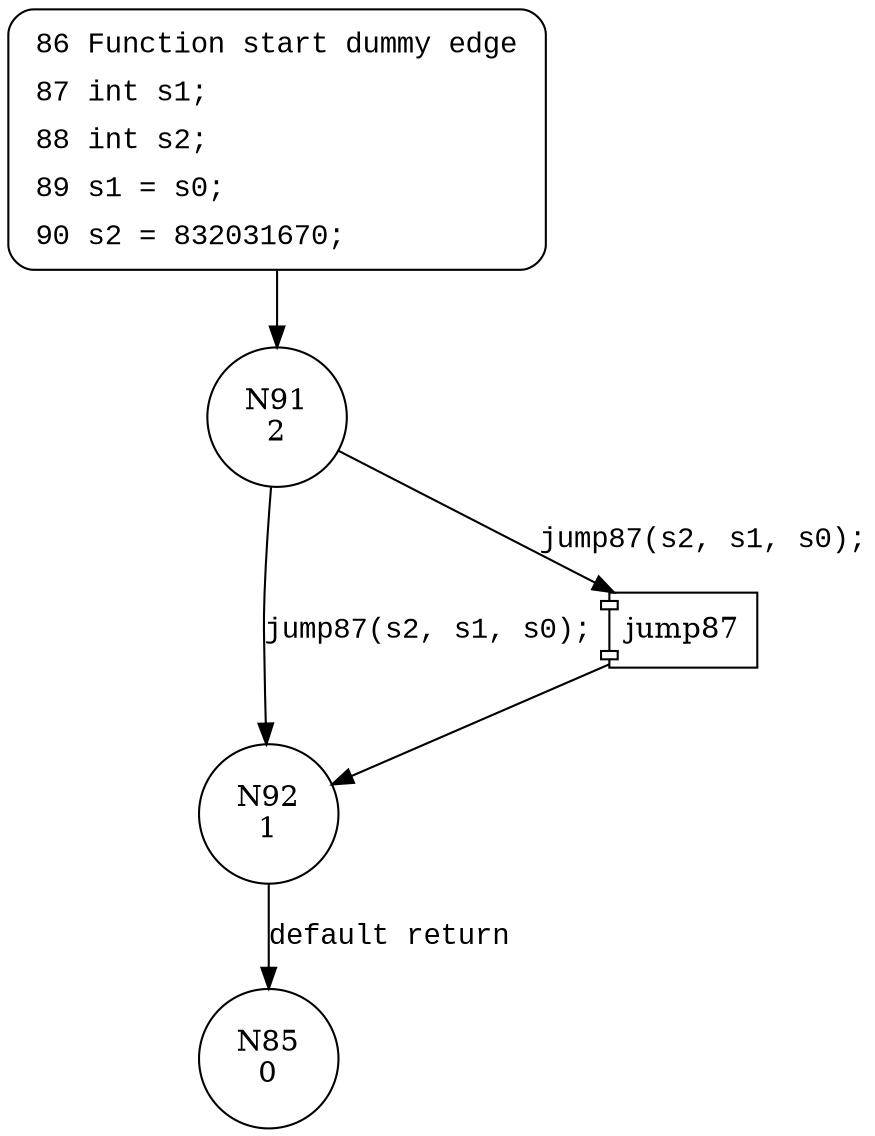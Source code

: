 digraph block87 {
91 [shape="circle" label="N91\n2"]
92 [shape="circle" label="N92\n1"]
85 [shape="circle" label="N85\n0"]
86 [style="filled,bold" penwidth="1" fillcolor="white" fontname="Courier New" shape="Mrecord" label=<<table border="0" cellborder="0" cellpadding="3" bgcolor="white"><tr><td align="right">86</td><td align="left">Function start dummy edge</td></tr><tr><td align="right">87</td><td align="left">int s1;</td></tr><tr><td align="right">88</td><td align="left">int s2;</td></tr><tr><td align="right">89</td><td align="left">s1 = s0;</td></tr><tr><td align="right">90</td><td align="left">s2 = 832031670;</td></tr></table>>]
86 -> 91[label=""]
100190 [shape="component" label="jump87"]
91 -> 100190 [label="jump87(s2, s1, s0);" fontname="Courier New"]
100190 -> 92 [label="" fontname="Courier New"]
91 -> 92 [label="jump87(s2, s1, s0);" fontname="Courier New"]
92 -> 85 [label="default return" fontname="Courier New"]
}